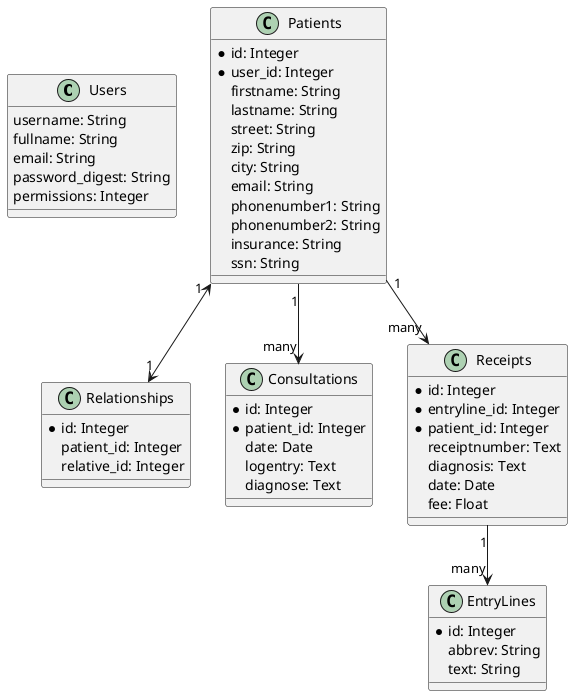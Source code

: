 @startuml
class Users {
      username: String
      fullname: String
      email: String
      password_digest: String
      permissions: Integer
}

class Patients {
      *id: Integer
      *user_id: Integer
      firstname: String
      lastname: String
      street: String
      zip: String
      city: String
      email: String
      phonenumber1: String
      phonenumber2: String
      insurance: String
      ssn: String
}

class Relationships {
      *id: Integer
      patient_id: Integer
      relative_id: Integer
}

class Consultations {
      *id: Integer
      *patient_id: Integer
      date: Date
      logentry: Text
      diagnose: Text
}

class Receipts {
      *id: Integer
      *entryline_id: Integer
      *patient_id: Integer
      receiptnumber: Text
      diagnosis: Text
      date: Date
      fee: Float
}

class EntryLines {
      *id: Integer
      abbrev: String
      text: String
}

Patients "1" <--> "1" Relationships
Patients "1" --> "many" Consultations
Patients "1" --> "many" Receipts
Receipts "1" --> "many" EntryLines

@enduml
